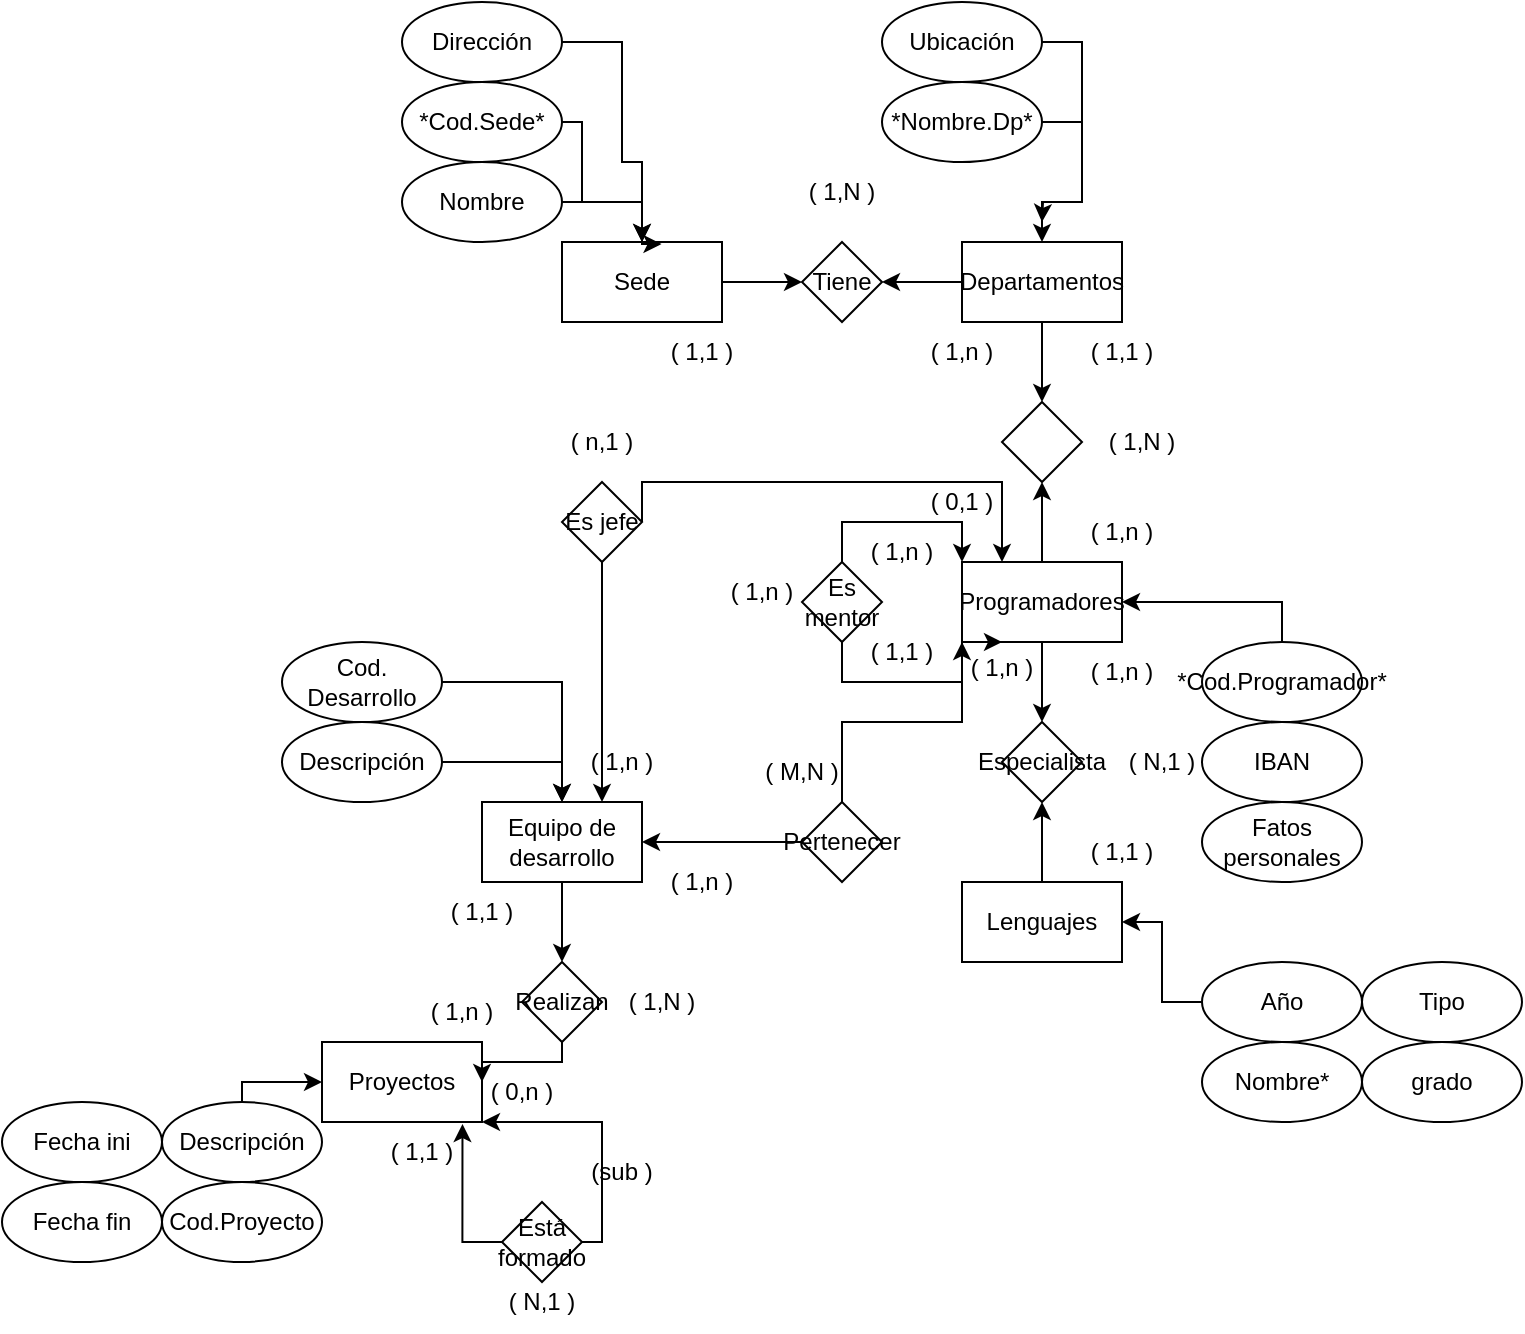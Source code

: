 <mxfile version="15.8.6" type="device"><diagram id="6fDtgTh_q7ArcIvRsEJd" name="Page-1"><mxGraphModel dx="2415" dy="1926" grid="1" gridSize="10" guides="1" tooltips="1" connect="1" arrows="1" fold="1" page="1" pageScale="1" pageWidth="827" pageHeight="1169" math="0" shadow="0"><root><mxCell id="0"/><mxCell id="1" parent="0"/><mxCell id="RUVmjpygbFy3n7cAKaz2-19" style="edgeStyle=orthogonalEdgeStyle;rounded=0;orthogonalLoop=1;jettySize=auto;html=1;entryX=0;entryY=0.5;entryDx=0;entryDy=0;" parent="1" source="RUVmjpygbFy3n7cAKaz2-5" target="RUVmjpygbFy3n7cAKaz2-9" edge="1"><mxGeometry relative="1" as="geometry"/></mxCell><mxCell id="RUVmjpygbFy3n7cAKaz2-5" value="Sede" style="rounded=0;whiteSpace=wrap;html=1;" parent="1" vertex="1"><mxGeometry x="200" y="40" width="80" height="40" as="geometry"/></mxCell><mxCell id="RUVmjpygbFy3n7cAKaz2-13" style="edgeStyle=orthogonalEdgeStyle;rounded=0;orthogonalLoop=1;jettySize=auto;html=1;" parent="1" source="RUVmjpygbFy3n7cAKaz2-6" target="RUVmjpygbFy3n7cAKaz2-5" edge="1"><mxGeometry relative="1" as="geometry"><Array as="points"><mxPoint x="230" y="-60"/><mxPoint x="230"/><mxPoint x="240"/></Array></mxGeometry></mxCell><mxCell id="RUVmjpygbFy3n7cAKaz2-6" value="Dirección" style="ellipse;whiteSpace=wrap;html=1;" parent="1" vertex="1"><mxGeometry x="120" y="-80" width="80" height="40" as="geometry"/></mxCell><mxCell id="RUVmjpygbFy3n7cAKaz2-11" style="edgeStyle=orthogonalEdgeStyle;rounded=0;orthogonalLoop=1;jettySize=auto;html=1;entryX=0.622;entryY=0.025;entryDx=0;entryDy=0;entryPerimeter=0;" parent="1" source="RUVmjpygbFy3n7cAKaz2-7" target="RUVmjpygbFy3n7cAKaz2-5" edge="1"><mxGeometry relative="1" as="geometry"><Array as="points"><mxPoint x="240" y="20"/><mxPoint x="240" y="41"/></Array></mxGeometry></mxCell><mxCell id="RUVmjpygbFy3n7cAKaz2-7" value="Nombre" style="ellipse;whiteSpace=wrap;html=1;" parent="1" vertex="1"><mxGeometry x="120" width="80" height="40" as="geometry"/></mxCell><mxCell id="RUVmjpygbFy3n7cAKaz2-12" style="edgeStyle=orthogonalEdgeStyle;rounded=0;orthogonalLoop=1;jettySize=auto;html=1;" parent="1" source="RUVmjpygbFy3n7cAKaz2-8" edge="1"><mxGeometry relative="1" as="geometry"><mxPoint x="240" y="40" as="targetPoint"/><Array as="points"><mxPoint x="210" y="-20"/><mxPoint x="210" y="20"/><mxPoint x="240" y="20"/></Array></mxGeometry></mxCell><mxCell id="RUVmjpygbFy3n7cAKaz2-8" value="*Cod.Sede*" style="ellipse;whiteSpace=wrap;html=1;" parent="1" vertex="1"><mxGeometry x="120" y="-40" width="80" height="40" as="geometry"/></mxCell><mxCell id="RUVmjpygbFy3n7cAKaz2-9" value="Tiene" style="rhombus;whiteSpace=wrap;html=1;" parent="1" vertex="1"><mxGeometry x="320" y="40" width="40" height="40" as="geometry"/></mxCell><mxCell id="RUVmjpygbFy3n7cAKaz2-20" style="edgeStyle=orthogonalEdgeStyle;rounded=0;orthogonalLoop=1;jettySize=auto;html=1;entryX=1;entryY=0.5;entryDx=0;entryDy=0;" parent="1" source="RUVmjpygbFy3n7cAKaz2-14" target="RUVmjpygbFy3n7cAKaz2-9" edge="1"><mxGeometry relative="1" as="geometry"/></mxCell><mxCell id="RUVmjpygbFy3n7cAKaz2-28" style="edgeStyle=orthogonalEdgeStyle;rounded=0;orthogonalLoop=1;jettySize=auto;html=1;entryX=0.5;entryY=0;entryDx=0;entryDy=0;" parent="1" source="RUVmjpygbFy3n7cAKaz2-14" target="RUVmjpygbFy3n7cAKaz2-26" edge="1"><mxGeometry relative="1" as="geometry"/></mxCell><mxCell id="RUVmjpygbFy3n7cAKaz2-14" value="Departamentos" style="rounded=0;whiteSpace=wrap;html=1;" parent="1" vertex="1"><mxGeometry x="400" y="40" width="80" height="40" as="geometry"/></mxCell><mxCell id="RUVmjpygbFy3n7cAKaz2-17" style="edgeStyle=orthogonalEdgeStyle;rounded=0;orthogonalLoop=1;jettySize=auto;html=1;entryX=0.5;entryY=0;entryDx=0;entryDy=0;exitX=1;exitY=0.5;exitDx=0;exitDy=0;" parent="1" source="RUVmjpygbFy3n7cAKaz2-15" target="RUVmjpygbFy3n7cAKaz2-14" edge="1"><mxGeometry relative="1" as="geometry"><Array as="points"><mxPoint x="460" y="-60"/><mxPoint x="460" y="20"/><mxPoint x="440" y="20"/></Array></mxGeometry></mxCell><mxCell id="RUVmjpygbFy3n7cAKaz2-15" value="Ubicación" style="ellipse;whiteSpace=wrap;html=1;" parent="1" vertex="1"><mxGeometry x="360" y="-80" width="80" height="40" as="geometry"/></mxCell><mxCell id="RUVmjpygbFy3n7cAKaz2-18" style="edgeStyle=orthogonalEdgeStyle;rounded=0;orthogonalLoop=1;jettySize=auto;html=1;exitX=1;exitY=0.5;exitDx=0;exitDy=0;" parent="1" source="RUVmjpygbFy3n7cAKaz2-16" edge="1"><mxGeometry relative="1" as="geometry"><mxPoint x="440" y="30" as="targetPoint"/></mxGeometry></mxCell><mxCell id="RUVmjpygbFy3n7cAKaz2-16" value="*Nombre.Dp*" style="ellipse;whiteSpace=wrap;html=1;" parent="1" vertex="1"><mxGeometry x="360" y="-40" width="80" height="40" as="geometry"/></mxCell><mxCell id="RUVmjpygbFy3n7cAKaz2-22" value="( 1,1 )" style="text;html=1;strokeColor=none;fillColor=none;align=center;verticalAlign=middle;whiteSpace=wrap;rounded=0;" parent="1" vertex="1"><mxGeometry x="240" y="80" width="60" height="30" as="geometry"/></mxCell><mxCell id="RUVmjpygbFy3n7cAKaz2-23" value="( 1,n )" style="text;html=1;strokeColor=none;fillColor=none;align=center;verticalAlign=middle;whiteSpace=wrap;rounded=0;" parent="1" vertex="1"><mxGeometry x="370" y="80" width="60" height="30" as="geometry"/></mxCell><mxCell id="RUVmjpygbFy3n7cAKaz2-24" value="( 1,N )" style="text;html=1;strokeColor=none;fillColor=none;align=center;verticalAlign=middle;whiteSpace=wrap;rounded=0;" parent="1" vertex="1"><mxGeometry x="310" width="60" height="30" as="geometry"/></mxCell><mxCell id="RUVmjpygbFy3n7cAKaz2-29" style="edgeStyle=orthogonalEdgeStyle;rounded=0;orthogonalLoop=1;jettySize=auto;html=1;entryX=0.5;entryY=1;entryDx=0;entryDy=0;" parent="1" source="RUVmjpygbFy3n7cAKaz2-25" target="RUVmjpygbFy3n7cAKaz2-26" edge="1"><mxGeometry relative="1" as="geometry"/></mxCell><mxCell id="RUVmjpygbFy3n7cAKaz2-40" value="" style="edgeStyle=orthogonalEdgeStyle;rounded=0;orthogonalLoop=1;jettySize=auto;html=1;" parent="1" source="RUVmjpygbFy3n7cAKaz2-25" target="RUVmjpygbFy3n7cAKaz2-39" edge="1"><mxGeometry relative="1" as="geometry"/></mxCell><mxCell id="RUVmjpygbFy3n7cAKaz2-25" value="Programadores" style="rounded=0;whiteSpace=wrap;html=1;" parent="1" vertex="1"><mxGeometry x="400" y="200" width="80" height="40" as="geometry"/></mxCell><mxCell id="RUVmjpygbFy3n7cAKaz2-26" value="" style="rhombus;whiteSpace=wrap;html=1;" parent="1" vertex="1"><mxGeometry x="420" y="120" width="40" height="40" as="geometry"/></mxCell><mxCell id="RUVmjpygbFy3n7cAKaz2-27" value="( 1,N )" style="text;html=1;strokeColor=none;fillColor=none;align=center;verticalAlign=middle;whiteSpace=wrap;rounded=0;" parent="1" vertex="1"><mxGeometry x="460" y="125" width="60" height="30" as="geometry"/></mxCell><mxCell id="RUVmjpygbFy3n7cAKaz2-30" value="( 1,1 )" style="text;html=1;strokeColor=none;fillColor=none;align=center;verticalAlign=middle;whiteSpace=wrap;rounded=0;" parent="1" vertex="1"><mxGeometry x="450" y="80" width="60" height="30" as="geometry"/></mxCell><mxCell id="RUVmjpygbFy3n7cAKaz2-31" value="( 1,n )" style="text;html=1;strokeColor=none;fillColor=none;align=center;verticalAlign=middle;whiteSpace=wrap;rounded=0;" parent="1" vertex="1"><mxGeometry x="450" y="170" width="60" height="30" as="geometry"/></mxCell><mxCell id="RUVmjpygbFy3n7cAKaz2-35" style="edgeStyle=orthogonalEdgeStyle;rounded=0;orthogonalLoop=1;jettySize=auto;html=1;entryX=1;entryY=0.5;entryDx=0;entryDy=0;exitX=0.5;exitY=0;exitDx=0;exitDy=0;" parent="1" source="RUVmjpygbFy3n7cAKaz2-32" target="RUVmjpygbFy3n7cAKaz2-25" edge="1"><mxGeometry relative="1" as="geometry"><mxPoint x="560" y="200" as="sourcePoint"/></mxGeometry></mxCell><mxCell id="RUVmjpygbFy3n7cAKaz2-32" value="*Cod.Programador*" style="ellipse;whiteSpace=wrap;html=1;" parent="1" vertex="1"><mxGeometry x="520" y="240" width="80" height="40" as="geometry"/></mxCell><mxCell id="RUVmjpygbFy3n7cAKaz2-33" value="IBAN" style="ellipse;whiteSpace=wrap;html=1;" parent="1" vertex="1"><mxGeometry x="520" y="280" width="80" height="40" as="geometry"/></mxCell><mxCell id="RUVmjpygbFy3n7cAKaz2-36" value="Fatos personales" style="ellipse;whiteSpace=wrap;html=1;" parent="1" vertex="1"><mxGeometry x="520" y="320" width="80" height="40" as="geometry"/></mxCell><mxCell id="RUVmjpygbFy3n7cAKaz2-41" value="" style="edgeStyle=orthogonalEdgeStyle;rounded=0;orthogonalLoop=1;jettySize=auto;html=1;" parent="1" source="RUVmjpygbFy3n7cAKaz2-38" target="RUVmjpygbFy3n7cAKaz2-39" edge="1"><mxGeometry relative="1" as="geometry"/></mxCell><mxCell id="RUVmjpygbFy3n7cAKaz2-38" value="Lenguajes" style="rounded=0;whiteSpace=wrap;html=1;" parent="1" vertex="1"><mxGeometry x="400" y="360" width="80" height="40" as="geometry"/></mxCell><mxCell id="RUVmjpygbFy3n7cAKaz2-39" value="Especialista" style="rhombus;whiteSpace=wrap;html=1;" parent="1" vertex="1"><mxGeometry x="420" y="280" width="40" height="40" as="geometry"/></mxCell><mxCell id="RUVmjpygbFy3n7cAKaz2-42" value="( N,1 )" style="text;html=1;strokeColor=none;fillColor=none;align=center;verticalAlign=middle;whiteSpace=wrap;rounded=0;" parent="1" vertex="1"><mxGeometry x="470" y="285" width="60" height="30" as="geometry"/></mxCell><mxCell id="RUVmjpygbFy3n7cAKaz2-43" value="( 1,n )" style="text;html=1;strokeColor=none;fillColor=none;align=center;verticalAlign=middle;whiteSpace=wrap;rounded=0;" parent="1" vertex="1"><mxGeometry x="450" y="240" width="60" height="30" as="geometry"/></mxCell><mxCell id="RUVmjpygbFy3n7cAKaz2-44" value="( 1,1 )" style="text;html=1;strokeColor=none;fillColor=none;align=center;verticalAlign=middle;whiteSpace=wrap;rounded=0;" parent="1" vertex="1"><mxGeometry x="450" y="330" width="60" height="30" as="geometry"/></mxCell><mxCell id="RUVmjpygbFy3n7cAKaz2-45" value="grado" style="ellipse;whiteSpace=wrap;html=1;" parent="1" vertex="1"><mxGeometry x="600" y="440" width="80" height="40" as="geometry"/></mxCell><mxCell id="RUVmjpygbFy3n7cAKaz2-46" value="Tipo" style="ellipse;whiteSpace=wrap;html=1;" parent="1" vertex="1"><mxGeometry x="600" y="400" width="80" height="40" as="geometry"/></mxCell><mxCell id="RUVmjpygbFy3n7cAKaz2-47" value="Nombre*" style="ellipse;whiteSpace=wrap;html=1;" parent="1" vertex="1"><mxGeometry x="520" y="440" width="80" height="40" as="geometry"/></mxCell><mxCell id="RUVmjpygbFy3n7cAKaz2-49" style="edgeStyle=orthogonalEdgeStyle;rounded=0;orthogonalLoop=1;jettySize=auto;html=1;" parent="1" source="RUVmjpygbFy3n7cAKaz2-48" target="RUVmjpygbFy3n7cAKaz2-38" edge="1"><mxGeometry relative="1" as="geometry"/></mxCell><mxCell id="RUVmjpygbFy3n7cAKaz2-48" value="Año" style="ellipse;whiteSpace=wrap;html=1;" parent="1" vertex="1"><mxGeometry x="520" y="400" width="80" height="40" as="geometry"/></mxCell><mxCell id="RUVmjpygbFy3n7cAKaz2-52" style="edgeStyle=orthogonalEdgeStyle;rounded=0;orthogonalLoop=1;jettySize=auto;html=1;entryX=0;entryY=0;entryDx=0;entryDy=0;exitX=0.5;exitY=0;exitDx=0;exitDy=0;" parent="1" source="RUVmjpygbFy3n7cAKaz2-50" target="RUVmjpygbFy3n7cAKaz2-25" edge="1"><mxGeometry relative="1" as="geometry"><mxPoint x="340" y="190" as="sourcePoint"/><Array as="points"><mxPoint x="340" y="180"/><mxPoint x="400" y="180"/></Array></mxGeometry></mxCell><mxCell id="RUVmjpygbFy3n7cAKaz2-53" style="edgeStyle=orthogonalEdgeStyle;rounded=0;orthogonalLoop=1;jettySize=auto;html=1;entryX=0;entryY=1;entryDx=0;entryDy=0;exitX=0.5;exitY=1;exitDx=0;exitDy=0;" parent="1" source="RUVmjpygbFy3n7cAKaz2-50" target="RUVmjpygbFy3n7cAKaz2-25" edge="1"><mxGeometry relative="1" as="geometry"/></mxCell><mxCell id="RUVmjpygbFy3n7cAKaz2-50" value="Es mentor" style="rhombus;whiteSpace=wrap;html=1;" parent="1" vertex="1"><mxGeometry x="320" y="200" width="40" height="40" as="geometry"/></mxCell><mxCell id="RUVmjpygbFy3n7cAKaz2-51" value="( 1,n )" style="text;html=1;strokeColor=none;fillColor=none;align=center;verticalAlign=middle;whiteSpace=wrap;rounded=0;" parent="1" vertex="1"><mxGeometry x="270" y="200" width="60" height="30" as="geometry"/></mxCell><mxCell id="RUVmjpygbFy3n7cAKaz2-54" value="( 1,n )" style="text;html=1;strokeColor=none;fillColor=none;align=center;verticalAlign=middle;whiteSpace=wrap;rounded=0;" parent="1" vertex="1"><mxGeometry x="340" y="180" width="60" height="30" as="geometry"/></mxCell><mxCell id="RUVmjpygbFy3n7cAKaz2-55" value="( 1,1 )" style="text;html=1;strokeColor=none;fillColor=none;align=center;verticalAlign=middle;whiteSpace=wrap;rounded=0;" parent="1" vertex="1"><mxGeometry x="340" y="230" width="60" height="30" as="geometry"/></mxCell><mxCell id="RUVmjpygbFy3n7cAKaz2-83" value="" style="edgeStyle=orthogonalEdgeStyle;rounded=0;orthogonalLoop=1;jettySize=auto;html=1;" parent="1" source="RUVmjpygbFy3n7cAKaz2-57" target="RUVmjpygbFy3n7cAKaz2-80" edge="1"><mxGeometry relative="1" as="geometry"/></mxCell><mxCell id="RUVmjpygbFy3n7cAKaz2-57" value="Equipo de desarrollo" style="rounded=0;whiteSpace=wrap;html=1;" parent="1" vertex="1"><mxGeometry x="160" y="320" width="80" height="40" as="geometry"/></mxCell><mxCell id="RUVmjpygbFy3n7cAKaz2-59" style="edgeStyle=orthogonalEdgeStyle;rounded=0;orthogonalLoop=1;jettySize=auto;html=1;entryX=0.25;entryY=1;entryDx=0;entryDy=0;" parent="1" source="RUVmjpygbFy3n7cAKaz2-58" target="RUVmjpygbFy3n7cAKaz2-25" edge="1"><mxGeometry relative="1" as="geometry"><Array as="points"><mxPoint x="340" y="280"/><mxPoint x="400" y="280"/><mxPoint x="400" y="240"/></Array></mxGeometry></mxCell><mxCell id="RUVmjpygbFy3n7cAKaz2-60" style="edgeStyle=orthogonalEdgeStyle;rounded=0;orthogonalLoop=1;jettySize=auto;html=1;" parent="1" source="RUVmjpygbFy3n7cAKaz2-58" target="RUVmjpygbFy3n7cAKaz2-57" edge="1"><mxGeometry relative="1" as="geometry"/></mxCell><mxCell id="RUVmjpygbFy3n7cAKaz2-58" value="Pertenecer" style="rhombus;whiteSpace=wrap;html=1;" parent="1" vertex="1"><mxGeometry x="320" y="320" width="40" height="40" as="geometry"/></mxCell><mxCell id="RUVmjpygbFy3n7cAKaz2-61" value="( 1,n )" style="text;html=1;strokeColor=none;fillColor=none;align=center;verticalAlign=middle;whiteSpace=wrap;rounded=0;" parent="1" vertex="1"><mxGeometry x="240" y="345" width="60" height="30" as="geometry"/></mxCell><mxCell id="RUVmjpygbFy3n7cAKaz2-62" value="( M,N )" style="text;html=1;strokeColor=none;fillColor=none;align=center;verticalAlign=middle;whiteSpace=wrap;rounded=0;" parent="1" vertex="1"><mxGeometry x="290" y="290" width="60" height="30" as="geometry"/></mxCell><mxCell id="RUVmjpygbFy3n7cAKaz2-63" value="( 1,n )" style="text;html=1;strokeColor=none;fillColor=none;align=center;verticalAlign=middle;whiteSpace=wrap;rounded=0;" parent="1" vertex="1"><mxGeometry x="390" y="240" width="60" height="25" as="geometry"/></mxCell><mxCell id="RUVmjpygbFy3n7cAKaz2-66" style="edgeStyle=orthogonalEdgeStyle;rounded=0;orthogonalLoop=1;jettySize=auto;html=1;entryX=0.5;entryY=0;entryDx=0;entryDy=0;" parent="1" source="RUVmjpygbFy3n7cAKaz2-64" target="RUVmjpygbFy3n7cAKaz2-57" edge="1"><mxGeometry relative="1" as="geometry"/></mxCell><mxCell id="RUVmjpygbFy3n7cAKaz2-64" value="Descripción" style="ellipse;whiteSpace=wrap;html=1;" parent="1" vertex="1"><mxGeometry x="60" y="280" width="80" height="40" as="geometry"/></mxCell><mxCell id="RUVmjpygbFy3n7cAKaz2-67" style="edgeStyle=orthogonalEdgeStyle;rounded=0;orthogonalLoop=1;jettySize=auto;html=1;entryX=0.5;entryY=0;entryDx=0;entryDy=0;" parent="1" source="RUVmjpygbFy3n7cAKaz2-65" target="RUVmjpygbFy3n7cAKaz2-57" edge="1"><mxGeometry relative="1" as="geometry"/></mxCell><mxCell id="RUVmjpygbFy3n7cAKaz2-65" value="Cod. Desarrollo" style="ellipse;whiteSpace=wrap;html=1;" parent="1" vertex="1"><mxGeometry x="60" y="240" width="80" height="40" as="geometry"/></mxCell><mxCell id="RUVmjpygbFy3n7cAKaz2-69" style="edgeStyle=orthogonalEdgeStyle;rounded=0;orthogonalLoop=1;jettySize=auto;html=1;entryX=0.75;entryY=0;entryDx=0;entryDy=0;" parent="1" source="RUVmjpygbFy3n7cAKaz2-68" target="RUVmjpygbFy3n7cAKaz2-57" edge="1"><mxGeometry relative="1" as="geometry"/></mxCell><mxCell id="RUVmjpygbFy3n7cAKaz2-70" style="edgeStyle=orthogonalEdgeStyle;rounded=0;orthogonalLoop=1;jettySize=auto;html=1;entryX=0.25;entryY=0;entryDx=0;entryDy=0;exitX=1;exitY=0.5;exitDx=0;exitDy=0;" parent="1" source="RUVmjpygbFy3n7cAKaz2-68" target="RUVmjpygbFy3n7cAKaz2-25" edge="1"><mxGeometry relative="1" as="geometry"><Array as="points"><mxPoint x="240" y="160"/><mxPoint x="420" y="160"/></Array></mxGeometry></mxCell><mxCell id="RUVmjpygbFy3n7cAKaz2-68" value="Es jefe&lt;br&gt;" style="rhombus;whiteSpace=wrap;html=1;" parent="1" vertex="1"><mxGeometry x="200" y="160" width="40" height="40" as="geometry"/></mxCell><mxCell id="RUVmjpygbFy3n7cAKaz2-71" value="( n,1 )" style="text;html=1;strokeColor=none;fillColor=none;align=center;verticalAlign=middle;whiteSpace=wrap;rounded=0;" parent="1" vertex="1"><mxGeometry x="190" y="125" width="60" height="30" as="geometry"/></mxCell><mxCell id="RUVmjpygbFy3n7cAKaz2-72" value="( 0,1 )" style="text;html=1;strokeColor=none;fillColor=none;align=center;verticalAlign=middle;whiteSpace=wrap;rounded=0;" parent="1" vertex="1"><mxGeometry x="370" y="155" width="60" height="30" as="geometry"/></mxCell><mxCell id="RUVmjpygbFy3n7cAKaz2-73" value="( 1,n )" style="text;html=1;strokeColor=none;fillColor=none;align=center;verticalAlign=middle;whiteSpace=wrap;rounded=0;" parent="1" vertex="1"><mxGeometry x="200" y="285" width="60" height="30" as="geometry"/></mxCell><mxCell id="RUVmjpygbFy3n7cAKaz2-74" value="Proyectos&lt;br&gt;" style="rounded=0;whiteSpace=wrap;html=1;" parent="1" vertex="1"><mxGeometry x="80" y="440" width="80" height="40" as="geometry"/></mxCell><mxCell id="RUVmjpygbFy3n7cAKaz2-77" value="Cod.Proyecto" style="ellipse;whiteSpace=wrap;html=1;" parent="1" vertex="1"><mxGeometry y="510" width="80" height="40" as="geometry"/></mxCell><mxCell id="RUVmjpygbFy3n7cAKaz2-85" style="edgeStyle=orthogonalEdgeStyle;rounded=0;orthogonalLoop=1;jettySize=auto;html=1;entryX=0;entryY=0.5;entryDx=0;entryDy=0;" parent="1" source="RUVmjpygbFy3n7cAKaz2-78" target="RUVmjpygbFy3n7cAKaz2-74" edge="1"><mxGeometry relative="1" as="geometry"><Array as="points"><mxPoint x="40" y="460"/></Array></mxGeometry></mxCell><mxCell id="RUVmjpygbFy3n7cAKaz2-78" value="Descripción" style="ellipse;whiteSpace=wrap;html=1;" parent="1" vertex="1"><mxGeometry y="470" width="80" height="40" as="geometry"/></mxCell><mxCell id="RUVmjpygbFy3n7cAKaz2-84" style="edgeStyle=orthogonalEdgeStyle;rounded=0;orthogonalLoop=1;jettySize=auto;html=1;entryX=1;entryY=0.5;entryDx=0;entryDy=0;" parent="1" source="RUVmjpygbFy3n7cAKaz2-80" target="RUVmjpygbFy3n7cAKaz2-74" edge="1"><mxGeometry relative="1" as="geometry"><Array as="points"><mxPoint x="200" y="450"/><mxPoint x="160" y="450"/></Array></mxGeometry></mxCell><mxCell id="RUVmjpygbFy3n7cAKaz2-80" value="Realizan" style="rhombus;whiteSpace=wrap;html=1;" parent="1" vertex="1"><mxGeometry x="180" y="400" width="40" height="40" as="geometry"/></mxCell><mxCell id="RUVmjpygbFy3n7cAKaz2-81" value="Fecha ini" style="ellipse;whiteSpace=wrap;html=1;" parent="1" vertex="1"><mxGeometry x="-80" y="470" width="80" height="40" as="geometry"/></mxCell><mxCell id="RUVmjpygbFy3n7cAKaz2-82" value="Fecha fin" style="ellipse;whiteSpace=wrap;html=1;" parent="1" vertex="1"><mxGeometry x="-80" y="510" width="80" height="40" as="geometry"/></mxCell><mxCell id="RUVmjpygbFy3n7cAKaz2-86" value="( 1,1 )" style="text;html=1;strokeColor=none;fillColor=none;align=center;verticalAlign=middle;whiteSpace=wrap;rounded=0;" parent="1" vertex="1"><mxGeometry x="130" y="360" width="60" height="30" as="geometry"/></mxCell><mxCell id="RUVmjpygbFy3n7cAKaz2-87" value="( 1,n )" style="text;html=1;strokeColor=none;fillColor=none;align=center;verticalAlign=middle;whiteSpace=wrap;rounded=0;" parent="1" vertex="1"><mxGeometry x="120" y="410" width="60" height="30" as="geometry"/></mxCell><mxCell id="RUVmjpygbFy3n7cAKaz2-88" value="( 1,N )" style="text;html=1;strokeColor=none;fillColor=none;align=center;verticalAlign=middle;whiteSpace=wrap;rounded=0;" parent="1" vertex="1"><mxGeometry x="220" y="405" width="60" height="30" as="geometry"/></mxCell><mxCell id="RUVmjpygbFy3n7cAKaz2-90" style="edgeStyle=orthogonalEdgeStyle;rounded=0;orthogonalLoop=1;jettySize=auto;html=1;entryX=0.878;entryY=1.025;entryDx=0;entryDy=0;entryPerimeter=0;exitX=0;exitY=0.5;exitDx=0;exitDy=0;" parent="1" source="RUVmjpygbFy3n7cAKaz2-89" target="RUVmjpygbFy3n7cAKaz2-74" edge="1"><mxGeometry relative="1" as="geometry"><Array as="points"><mxPoint x="150" y="540"/></Array></mxGeometry></mxCell><mxCell id="RUVmjpygbFy3n7cAKaz2-91" style="edgeStyle=orthogonalEdgeStyle;rounded=0;orthogonalLoop=1;jettySize=auto;html=1;entryX=1;entryY=1;entryDx=0;entryDy=0;exitX=1;exitY=0.5;exitDx=0;exitDy=0;" parent="1" source="RUVmjpygbFy3n7cAKaz2-89" target="RUVmjpygbFy3n7cAKaz2-74" edge="1"><mxGeometry relative="1" as="geometry"><Array as="points"><mxPoint x="220" y="540"/><mxPoint x="220" y="480"/></Array></mxGeometry></mxCell><mxCell id="RUVmjpygbFy3n7cAKaz2-89" value="Está formado" style="rhombus;whiteSpace=wrap;html=1;" parent="1" vertex="1"><mxGeometry x="170" y="520" width="40" height="40" as="geometry"/></mxCell><mxCell id="RUVmjpygbFy3n7cAKaz2-92" value="( 0,n )" style="text;html=1;strokeColor=none;fillColor=none;align=center;verticalAlign=middle;whiteSpace=wrap;rounded=0;" parent="1" vertex="1"><mxGeometry x="150" y="450" width="60" height="30" as="geometry"/></mxCell><mxCell id="RUVmjpygbFy3n7cAKaz2-93" value="(sub )" style="text;html=1;strokeColor=none;fillColor=none;align=center;verticalAlign=middle;whiteSpace=wrap;rounded=0;" parent="1" vertex="1"><mxGeometry x="200" y="490" width="60" height="30" as="geometry"/></mxCell><mxCell id="RUVmjpygbFy3n7cAKaz2-94" value="( 1,1 )" style="text;html=1;strokeColor=none;fillColor=none;align=center;verticalAlign=middle;whiteSpace=wrap;rounded=0;" parent="1" vertex="1"><mxGeometry x="100" y="480" width="60" height="30" as="geometry"/></mxCell><mxCell id="RUVmjpygbFy3n7cAKaz2-96" value="( N,1 )" style="text;html=1;strokeColor=none;fillColor=none;align=center;verticalAlign=middle;whiteSpace=wrap;rounded=0;" parent="1" vertex="1"><mxGeometry x="160" y="555" width="60" height="30" as="geometry"/></mxCell></root></mxGraphModel></diagram></mxfile>